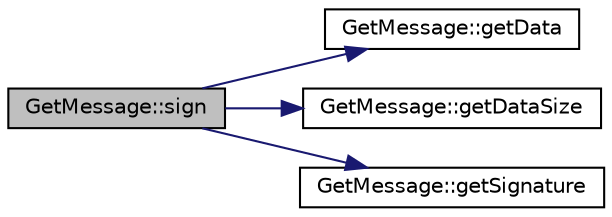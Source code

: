 digraph "GetMessage::sign"
{
  edge [fontname="Helvetica",fontsize="10",labelfontname="Helvetica",labelfontsize="10"];
  node [fontname="Helvetica",fontsize="10",shape=record];
  rankdir="LR";
  Node10 [label="GetMessage::sign",height=0.2,width=0.4,color="black", fillcolor="grey75", style="filled", fontcolor="black"];
  Node10 -> Node11 [color="midnightblue",fontsize="10",style="solid",fontname="Helvetica"];
  Node11 [label="GetMessage::getData",height=0.2,width=0.4,color="black", fillcolor="white", style="filled",URL="$class_get_message.html#a292869538b62fa6552470b1e7a07f05f",tooltip="Get pointer to command data structure. "];
  Node10 -> Node12 [color="midnightblue",fontsize="10",style="solid",fontname="Helvetica"];
  Node12 [label="GetMessage::getDataSize",height=0.2,width=0.4,color="black", fillcolor="white", style="filled",URL="$class_get_message.html#aff40865ee8ca6d578b9d941cfc0cb768",tooltip="Get data struct size. Without signature. "];
  Node10 -> Node13 [color="midnightblue",fontsize="10",style="solid",fontname="Helvetica"];
  Node13 [label="GetMessage::getSignature",height=0.2,width=0.4,color="black", fillcolor="white", style="filled",URL="$class_get_message.html#a1163b0154c4bd0283adb12f027e24f4b",tooltip="Get pointer to signature data. "];
}
